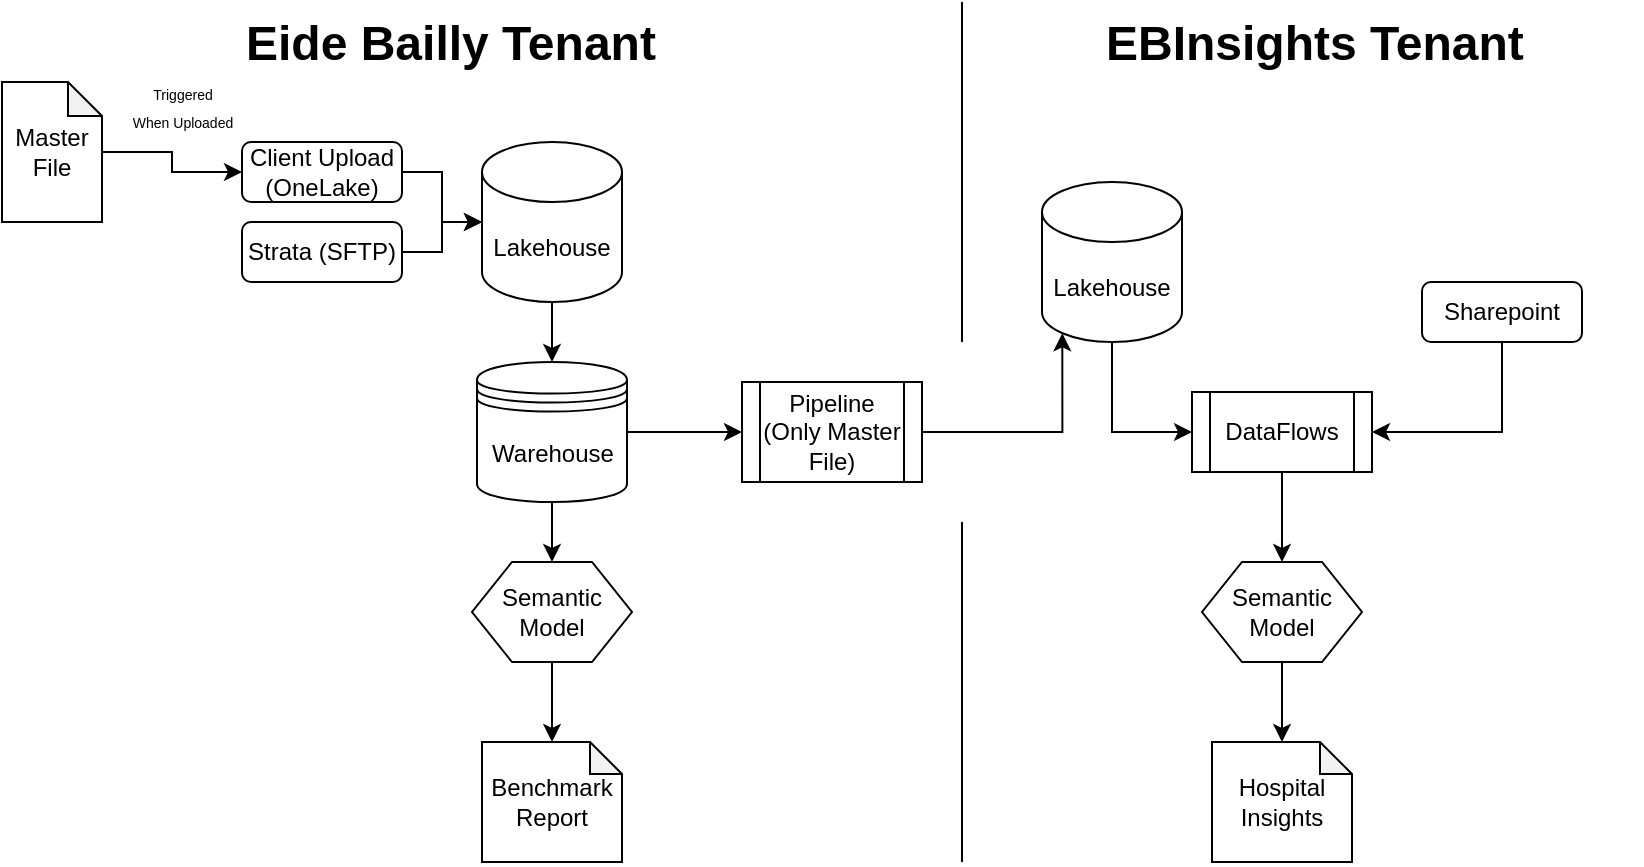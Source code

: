 <mxfile version="28.0.9" pages="5">
  <diagram id="kvyeV_nOV0dPbkKEkCkG" name="Master File Process">
    <mxGraphModel dx="1383" dy="512" grid="0" gridSize="10" guides="1" tooltips="1" connect="1" arrows="1" fold="1" page="0" pageScale="1" pageWidth="850" pageHeight="1100" math="0" shadow="0">
      <root>
        <mxCell id="0" />
        <mxCell id="1" parent="0" />
        <mxCell id="drjLMpLRtqIkLWMXM6X0-4" value="" style="endArrow=none;html=1;rounded=0;" parent="1" edge="1">
          <mxGeometry width="50" height="50" relative="1" as="geometry">
            <mxPoint x="410" y="210" as="sourcePoint" />
            <mxPoint x="410" y="40" as="targetPoint" />
          </mxGeometry>
        </mxCell>
        <mxCell id="drjLMpLRtqIkLWMXM6X0-10" style="edgeStyle=orthogonalEdgeStyle;rounded=0;orthogonalLoop=1;jettySize=auto;html=1;exitX=0.5;exitY=1;exitDx=0;exitDy=0;entryX=0.5;entryY=0;entryDx=0;entryDy=0;" parent="1" source="drjLMpLRtqIkLWMXM6X0-11" target="drjLMpLRtqIkLWMXM6X0-13" edge="1">
          <mxGeometry relative="1" as="geometry" />
        </mxCell>
        <mxCell id="drjLMpLRtqIkLWMXM6X0-11" value="DataFlows" style="shape=process;whiteSpace=wrap;html=1;backgroundOutline=1;" parent="1" vertex="1">
          <mxGeometry x="525" y="235" width="90" height="40" as="geometry" />
        </mxCell>
        <mxCell id="drjLMpLRtqIkLWMXM6X0-12" value="Semantic Model" style="shape=hexagon;perimeter=hexagonPerimeter2;whiteSpace=wrap;html=1;fixedSize=1;" parent="1" vertex="1">
          <mxGeometry x="165" y="320" width="80" height="50" as="geometry" />
        </mxCell>
        <mxCell id="drjLMpLRtqIkLWMXM6X0-13" value="Semantic Model" style="shape=hexagon;perimeter=hexagonPerimeter2;whiteSpace=wrap;html=1;fixedSize=1;" parent="1" vertex="1">
          <mxGeometry x="530" y="320" width="80" height="50" as="geometry" />
        </mxCell>
        <mxCell id="drjLMpLRtqIkLWMXM6X0-15" style="edgeStyle=orthogonalEdgeStyle;rounded=0;orthogonalLoop=1;jettySize=auto;html=1;exitX=0.5;exitY=1;exitDx=0;exitDy=0;entryX=0.5;entryY=0;entryDx=0;entryDy=0;entryPerimeter=0;" parent="1" source="drjLMpLRtqIkLWMXM6X0-13" target="drjLMpLRtqIkLWMXM6X0-49" edge="1">
          <mxGeometry relative="1" as="geometry">
            <mxPoint x="530" y="390.0" as="targetPoint" />
          </mxGeometry>
        </mxCell>
        <mxCell id="drjLMpLRtqIkLWMXM6X0-19" value="Client Upload&lt;div&gt;(OneLake)&lt;/div&gt;" style="rounded=1;whiteSpace=wrap;html=1;" parent="1" vertex="1">
          <mxGeometry x="50" y="110" width="80" height="30" as="geometry" />
        </mxCell>
        <mxCell id="drjLMpLRtqIkLWMXM6X0-43" style="edgeStyle=orthogonalEdgeStyle;rounded=0;orthogonalLoop=1;jettySize=auto;html=1;exitX=0.5;exitY=1;exitDx=0;exitDy=0;entryX=1;entryY=0.5;entryDx=0;entryDy=0;" parent="1" source="drjLMpLRtqIkLWMXM6X0-24" target="drjLMpLRtqIkLWMXM6X0-11" edge="1">
          <mxGeometry relative="1" as="geometry" />
        </mxCell>
        <mxCell id="drjLMpLRtqIkLWMXM6X0-24" value="Sharepoint" style="rounded=1;whiteSpace=wrap;html=1;" parent="1" vertex="1">
          <mxGeometry x="640" y="180" width="80" height="30" as="geometry" />
        </mxCell>
        <mxCell id="drjLMpLRtqIkLWMXM6X0-28" value="&lt;h1 style=&quot;margin-top: 0px;&quot;&gt;Eide Bailly Tenant&lt;/h1&gt;" style="text;html=1;whiteSpace=wrap;overflow=hidden;rounded=0;" parent="1" vertex="1">
          <mxGeometry x="50" y="40" width="270" height="70" as="geometry" />
        </mxCell>
        <mxCell id="drjLMpLRtqIkLWMXM6X0-29" value="&lt;h1 style=&quot;margin-top: 0px;&quot;&gt;EBInsights Tenant&lt;/h1&gt;" style="text;html=1;whiteSpace=wrap;overflow=hidden;rounded=0;" parent="1" vertex="1">
          <mxGeometry x="480" y="40" width="270" height="70" as="geometry" />
        </mxCell>
        <mxCell id="drjLMpLRtqIkLWMXM6X0-35" style="edgeStyle=orthogonalEdgeStyle;rounded=0;orthogonalLoop=1;jettySize=auto;html=1;exitX=0.5;exitY=1;exitDx=0;exitDy=0;exitPerimeter=0;entryX=0.5;entryY=0;entryDx=0;entryDy=0;" parent="1" source="drjLMpLRtqIkLWMXM6X0-30" target="drjLMpLRtqIkLWMXM6X0-36" edge="1">
          <mxGeometry relative="1" as="geometry">
            <mxPoint x="205" y="240.0" as="targetPoint" />
          </mxGeometry>
        </mxCell>
        <mxCell id="drjLMpLRtqIkLWMXM6X0-30" value="Lakehouse" style="shape=cylinder3;whiteSpace=wrap;html=1;boundedLbl=1;backgroundOutline=1;size=15;" parent="1" vertex="1">
          <mxGeometry x="170" y="110" width="70" height="80" as="geometry" />
        </mxCell>
        <mxCell id="drjLMpLRtqIkLWMXM6X0-32" style="edgeStyle=orthogonalEdgeStyle;rounded=0;orthogonalLoop=1;jettySize=auto;html=1;exitX=1;exitY=0.5;exitDx=0;exitDy=0;entryX=0;entryY=0.5;entryDx=0;entryDy=0;entryPerimeter=0;" parent="1" source="drjLMpLRtqIkLWMXM6X0-19" target="drjLMpLRtqIkLWMXM6X0-30" edge="1">
          <mxGeometry relative="1" as="geometry" />
        </mxCell>
        <mxCell id="drjLMpLRtqIkLWMXM6X0-33" value="Strata (SFTP)" style="rounded=1;whiteSpace=wrap;html=1;" parent="1" vertex="1">
          <mxGeometry x="50" y="150" width="80" height="30" as="geometry" />
        </mxCell>
        <mxCell id="drjLMpLRtqIkLWMXM6X0-34" style="edgeStyle=orthogonalEdgeStyle;rounded=0;orthogonalLoop=1;jettySize=auto;html=1;entryX=0;entryY=0.5;entryDx=0;entryDy=0;entryPerimeter=0;" parent="1" source="drjLMpLRtqIkLWMXM6X0-33" target="drjLMpLRtqIkLWMXM6X0-30" edge="1">
          <mxGeometry relative="1" as="geometry" />
        </mxCell>
        <mxCell id="drjLMpLRtqIkLWMXM6X0-37" style="edgeStyle=orthogonalEdgeStyle;rounded=0;orthogonalLoop=1;jettySize=auto;html=1;exitX=0.5;exitY=1;exitDx=0;exitDy=0;entryX=0.5;entryY=0;entryDx=0;entryDy=0;" parent="1" source="drjLMpLRtqIkLWMXM6X0-36" target="drjLMpLRtqIkLWMXM6X0-12" edge="1">
          <mxGeometry relative="1" as="geometry" />
        </mxCell>
        <mxCell id="drjLMpLRtqIkLWMXM6X0-51" style="edgeStyle=orthogonalEdgeStyle;rounded=0;orthogonalLoop=1;jettySize=auto;html=1;exitX=1;exitY=0.5;exitDx=0;exitDy=0;entryX=0;entryY=0.5;entryDx=0;entryDy=0;" parent="1" source="drjLMpLRtqIkLWMXM6X0-36" edge="1">
          <mxGeometry relative="1" as="geometry">
            <mxPoint x="300" y="255.0" as="targetPoint" />
          </mxGeometry>
        </mxCell>
        <mxCell id="drjLMpLRtqIkLWMXM6X0-36" value="Warehouse" style="shape=datastore;whiteSpace=wrap;html=1;" parent="1" vertex="1">
          <mxGeometry x="167.5" y="220" width="75" height="70" as="geometry" />
        </mxCell>
        <mxCell id="drjLMpLRtqIkLWMXM6X0-39" value="&lt;div&gt;&lt;span style=&quot;background-color: transparent; color: light-dark(rgb(0, 0, 0), rgb(255, 255, 255));&quot;&gt;Benchmark Report&lt;/span&gt;&lt;/div&gt;" style="shape=note;whiteSpace=wrap;html=1;backgroundOutline=1;darkOpacity=0.05;size=16;" parent="1" vertex="1">
          <mxGeometry x="170" y="410" width="70" height="60" as="geometry" />
        </mxCell>
        <mxCell id="drjLMpLRtqIkLWMXM6X0-40" style="edgeStyle=orthogonalEdgeStyle;rounded=0;orthogonalLoop=1;jettySize=auto;html=1;exitX=0.5;exitY=1;exitDx=0;exitDy=0;entryX=0.5;entryY=0;entryDx=0;entryDy=0;entryPerimeter=0;" parent="1" source="drjLMpLRtqIkLWMXM6X0-12" target="drjLMpLRtqIkLWMXM6X0-39" edge="1">
          <mxGeometry relative="1" as="geometry" />
        </mxCell>
        <mxCell id="drjLMpLRtqIkLWMXM6X0-42" value="" style="endArrow=none;html=1;rounded=0;" parent="1" edge="1">
          <mxGeometry width="50" height="50" relative="1" as="geometry">
            <mxPoint x="410" y="470" as="sourcePoint" />
            <mxPoint x="410" y="300" as="targetPoint" />
          </mxGeometry>
        </mxCell>
        <mxCell id="drjLMpLRtqIkLWMXM6X0-47" style="edgeStyle=orthogonalEdgeStyle;rounded=0;orthogonalLoop=1;jettySize=auto;html=1;exitX=0.5;exitY=1;exitDx=0;exitDy=0;exitPerimeter=0;entryX=0;entryY=0.5;entryDx=0;entryDy=0;" parent="1" source="drjLMpLRtqIkLWMXM6X0-46" target="drjLMpLRtqIkLWMXM6X0-11" edge="1">
          <mxGeometry relative="1" as="geometry" />
        </mxCell>
        <mxCell id="drjLMpLRtqIkLWMXM6X0-46" value="Lakehouse" style="shape=cylinder3;whiteSpace=wrap;html=1;boundedLbl=1;backgroundOutline=1;size=15;" parent="1" vertex="1">
          <mxGeometry x="450" y="130" width="70" height="80" as="geometry" />
        </mxCell>
        <mxCell id="drjLMpLRtqIkLWMXM6X0-49" value="Hospital Insights" style="shape=note;whiteSpace=wrap;html=1;backgroundOutline=1;darkOpacity=0.05;size=16;" parent="1" vertex="1">
          <mxGeometry x="535" y="410" width="70" height="60" as="geometry" />
        </mxCell>
        <mxCell id="drjLMpLRtqIkLWMXM6X0-50" value="Pipeline&lt;div&gt;(Only Master&lt;/div&gt;&lt;div&gt;File)&lt;/div&gt;" style="shape=process;whiteSpace=wrap;html=1;backgroundOutline=1;" parent="1" vertex="1">
          <mxGeometry x="300" y="230" width="90" height="50" as="geometry" />
        </mxCell>
        <mxCell id="drjLMpLRtqIkLWMXM6X0-53" style="edgeStyle=orthogonalEdgeStyle;rounded=0;orthogonalLoop=1;jettySize=auto;html=1;exitX=1;exitY=0.5;exitDx=0;exitDy=0;entryX=0.145;entryY=1;entryDx=0;entryDy=-4.35;entryPerimeter=0;" parent="1" source="drjLMpLRtqIkLWMXM6X0-50" target="drjLMpLRtqIkLWMXM6X0-46" edge="1">
          <mxGeometry relative="1" as="geometry" />
        </mxCell>
        <mxCell id="drjLMpLRtqIkLWMXM6X0-58" style="edgeStyle=orthogonalEdgeStyle;rounded=0;orthogonalLoop=1;jettySize=auto;html=1;entryX=0;entryY=0.5;entryDx=0;entryDy=0;" parent="1" source="drjLMpLRtqIkLWMXM6X0-57" target="drjLMpLRtqIkLWMXM6X0-19" edge="1">
          <mxGeometry relative="1" as="geometry" />
        </mxCell>
        <mxCell id="drjLMpLRtqIkLWMXM6X0-59" value="&lt;font style=&quot;font-size: 7px;&quot;&gt;Triggered&lt;/font&gt;&lt;div&gt;&lt;font style=&quot;font-size: 7px;&quot;&gt;When Uploaded&lt;/font&gt;&lt;/div&gt;" style="edgeLabel;html=1;align=center;verticalAlign=middle;resizable=0;points=[];labelBackgroundColor=none;" parent="drjLMpLRtqIkLWMXM6X0-58" vertex="1" connectable="0">
          <mxGeometry x="-0.084" y="-1" relative="1" as="geometry">
            <mxPoint x="6" y="-25" as="offset" />
          </mxGeometry>
        </mxCell>
        <mxCell id="drjLMpLRtqIkLWMXM6X0-57" value="Master&lt;div&gt;File&lt;/div&gt;" style="shape=note;whiteSpace=wrap;html=1;backgroundOutline=1;darkOpacity=0.05;size=17;" parent="1" vertex="1">
          <mxGeometry x="-70" y="80" width="50" height="70" as="geometry" />
        </mxCell>
      </root>
    </mxGraphModel>
  </diagram>
  <diagram name="Query File Process" id="UvDkE0LTNDBhczERznOu">
    <mxGraphModel dx="983" dy="512" grid="0" gridSize="10" guides="1" tooltips="1" connect="1" arrows="1" fold="1" page="0" pageScale="1" pageWidth="850" pageHeight="1100" math="0" shadow="0">
      <root>
        <mxCell id="O6LEGdAH9IWpzlDnAbCa-0" />
        <mxCell id="O6LEGdAH9IWpzlDnAbCa-1" parent="O6LEGdAH9IWpzlDnAbCa-0" />
        <mxCell id="O6LEGdAH9IWpzlDnAbCa-2" value="" style="endArrow=none;html=1;rounded=0;" edge="1" parent="O6LEGdAH9IWpzlDnAbCa-1">
          <mxGeometry width="50" height="50" relative="1" as="geometry">
            <mxPoint x="410" y="210" as="sourcePoint" />
            <mxPoint x="410" y="40" as="targetPoint" />
          </mxGeometry>
        </mxCell>
        <mxCell id="O6LEGdAH9IWpzlDnAbCa-3" style="edgeStyle=orthogonalEdgeStyle;rounded=0;orthogonalLoop=1;jettySize=auto;html=1;exitX=0.5;exitY=1;exitDx=0;exitDy=0;entryX=0.5;entryY=0;entryDx=0;entryDy=0;" edge="1" parent="O6LEGdAH9IWpzlDnAbCa-1" source="O6LEGdAH9IWpzlDnAbCa-4" target="O6LEGdAH9IWpzlDnAbCa-6">
          <mxGeometry relative="1" as="geometry" />
        </mxCell>
        <mxCell id="O6LEGdAH9IWpzlDnAbCa-4" value="DataFlows" style="shape=process;whiteSpace=wrap;html=1;backgroundOutline=1;" vertex="1" parent="O6LEGdAH9IWpzlDnAbCa-1">
          <mxGeometry x="525" y="235" width="90" height="40" as="geometry" />
        </mxCell>
        <mxCell id="O6LEGdAH9IWpzlDnAbCa-5" value="Semantic Model" style="shape=hexagon;perimeter=hexagonPerimeter2;whiteSpace=wrap;html=1;fixedSize=1;" vertex="1" parent="O6LEGdAH9IWpzlDnAbCa-1">
          <mxGeometry x="165" y="320" width="80" height="50" as="geometry" />
        </mxCell>
        <mxCell id="O6LEGdAH9IWpzlDnAbCa-6" value="Semantic Model" style="shape=hexagon;perimeter=hexagonPerimeter2;whiteSpace=wrap;html=1;fixedSize=1;" vertex="1" parent="O6LEGdAH9IWpzlDnAbCa-1">
          <mxGeometry x="530" y="320" width="80" height="50" as="geometry" />
        </mxCell>
        <mxCell id="O6LEGdAH9IWpzlDnAbCa-7" style="edgeStyle=orthogonalEdgeStyle;rounded=0;orthogonalLoop=1;jettySize=auto;html=1;exitX=0.5;exitY=1;exitDx=0;exitDy=0;entryX=0.5;entryY=0;entryDx=0;entryDy=0;entryPerimeter=0;" edge="1" parent="O6LEGdAH9IWpzlDnAbCa-1" source="O6LEGdAH9IWpzlDnAbCa-6" target="O6LEGdAH9IWpzlDnAbCa-26">
          <mxGeometry relative="1" as="geometry">
            <mxPoint x="530" y="390.0" as="targetPoint" />
          </mxGeometry>
        </mxCell>
        <mxCell id="O6LEGdAH9IWpzlDnAbCa-8" value="Client Upload&lt;div&gt;(OneLake)&lt;/div&gt;" style="rounded=1;whiteSpace=wrap;html=1;" vertex="1" parent="O6LEGdAH9IWpzlDnAbCa-1">
          <mxGeometry x="50" y="110" width="80" height="30" as="geometry" />
        </mxCell>
        <mxCell id="O6LEGdAH9IWpzlDnAbCa-9" style="edgeStyle=orthogonalEdgeStyle;rounded=0;orthogonalLoop=1;jettySize=auto;html=1;exitX=0.5;exitY=1;exitDx=0;exitDy=0;entryX=1;entryY=0.5;entryDx=0;entryDy=0;" edge="1" parent="O6LEGdAH9IWpzlDnAbCa-1" source="O6LEGdAH9IWpzlDnAbCa-10" target="O6LEGdAH9IWpzlDnAbCa-4">
          <mxGeometry relative="1" as="geometry" />
        </mxCell>
        <mxCell id="O6LEGdAH9IWpzlDnAbCa-10" value="Sharepoint" style="rounded=1;whiteSpace=wrap;html=1;" vertex="1" parent="O6LEGdAH9IWpzlDnAbCa-1">
          <mxGeometry x="640" y="180" width="80" height="30" as="geometry" />
        </mxCell>
        <mxCell id="O6LEGdAH9IWpzlDnAbCa-11" value="&lt;h1 style=&quot;margin-top: 0px;&quot;&gt;Eide Bailly Tenant&lt;/h1&gt;" style="text;html=1;whiteSpace=wrap;overflow=hidden;rounded=0;" vertex="1" parent="O6LEGdAH9IWpzlDnAbCa-1">
          <mxGeometry x="50" y="40" width="270" height="70" as="geometry" />
        </mxCell>
        <mxCell id="O6LEGdAH9IWpzlDnAbCa-12" value="&lt;h1 style=&quot;margin-top: 0px;&quot;&gt;EBInsights Tenant&lt;/h1&gt;" style="text;html=1;whiteSpace=wrap;overflow=hidden;rounded=0;" vertex="1" parent="O6LEGdAH9IWpzlDnAbCa-1">
          <mxGeometry x="480" y="40" width="270" height="70" as="geometry" />
        </mxCell>
        <mxCell id="O6LEGdAH9IWpzlDnAbCa-13" style="edgeStyle=orthogonalEdgeStyle;rounded=0;orthogonalLoop=1;jettySize=auto;html=1;exitX=0.5;exitY=1;exitDx=0;exitDy=0;exitPerimeter=0;entryX=0.5;entryY=0;entryDx=0;entryDy=0;" edge="1" parent="O6LEGdAH9IWpzlDnAbCa-1" source="O6LEGdAH9IWpzlDnAbCa-14" target="O6LEGdAH9IWpzlDnAbCa-20">
          <mxGeometry relative="1" as="geometry">
            <mxPoint x="205" y="240.0" as="targetPoint" />
          </mxGeometry>
        </mxCell>
        <mxCell id="O6LEGdAH9IWpzlDnAbCa-14" value="Lakehouse" style="shape=cylinder3;whiteSpace=wrap;html=1;boundedLbl=1;backgroundOutline=1;size=15;" vertex="1" parent="O6LEGdAH9IWpzlDnAbCa-1">
          <mxGeometry x="170" y="110" width="70" height="80" as="geometry" />
        </mxCell>
        <mxCell id="O6LEGdAH9IWpzlDnAbCa-15" style="edgeStyle=orthogonalEdgeStyle;rounded=0;orthogonalLoop=1;jettySize=auto;html=1;exitX=1;exitY=0.5;exitDx=0;exitDy=0;entryX=0;entryY=0.5;entryDx=0;entryDy=0;entryPerimeter=0;" edge="1" parent="O6LEGdAH9IWpzlDnAbCa-1" source="O6LEGdAH9IWpzlDnAbCa-8" target="O6LEGdAH9IWpzlDnAbCa-14">
          <mxGeometry relative="1" as="geometry" />
        </mxCell>
        <mxCell id="O6LEGdAH9IWpzlDnAbCa-16" value="Strata (SFTP)" style="rounded=1;whiteSpace=wrap;html=1;" vertex="1" parent="O6LEGdAH9IWpzlDnAbCa-1">
          <mxGeometry x="50" y="150" width="80" height="30" as="geometry" />
        </mxCell>
        <mxCell id="O6LEGdAH9IWpzlDnAbCa-17" style="edgeStyle=orthogonalEdgeStyle;rounded=0;orthogonalLoop=1;jettySize=auto;html=1;entryX=0;entryY=0.5;entryDx=0;entryDy=0;entryPerimeter=0;" edge="1" parent="O6LEGdAH9IWpzlDnAbCa-1" source="O6LEGdAH9IWpzlDnAbCa-16" target="O6LEGdAH9IWpzlDnAbCa-14">
          <mxGeometry relative="1" as="geometry" />
        </mxCell>
        <mxCell id="O6LEGdAH9IWpzlDnAbCa-18" style="edgeStyle=orthogonalEdgeStyle;rounded=0;orthogonalLoop=1;jettySize=auto;html=1;exitX=0.5;exitY=1;exitDx=0;exitDy=0;entryX=0.5;entryY=0;entryDx=0;entryDy=0;" edge="1" parent="O6LEGdAH9IWpzlDnAbCa-1" source="O6LEGdAH9IWpzlDnAbCa-20" target="O6LEGdAH9IWpzlDnAbCa-5">
          <mxGeometry relative="1" as="geometry" />
        </mxCell>
        <mxCell id="O6LEGdAH9IWpzlDnAbCa-19" style="edgeStyle=orthogonalEdgeStyle;rounded=0;orthogonalLoop=1;jettySize=auto;html=1;exitX=1;exitY=0.5;exitDx=0;exitDy=0;entryX=0;entryY=0.5;entryDx=0;entryDy=0;" edge="1" parent="O6LEGdAH9IWpzlDnAbCa-1" source="O6LEGdAH9IWpzlDnAbCa-20">
          <mxGeometry relative="1" as="geometry">
            <mxPoint x="300" y="255.0" as="targetPoint" />
          </mxGeometry>
        </mxCell>
        <mxCell id="O6LEGdAH9IWpzlDnAbCa-20" value="Warehouse" style="shape=datastore;whiteSpace=wrap;html=1;" vertex="1" parent="O6LEGdAH9IWpzlDnAbCa-1">
          <mxGeometry x="167.5" y="220" width="75" height="70" as="geometry" />
        </mxCell>
        <mxCell id="O6LEGdAH9IWpzlDnAbCa-21" value="&lt;div&gt;&lt;span style=&quot;background-color: transparent; color: light-dark(rgb(0, 0, 0), rgb(255, 255, 255));&quot;&gt;Benchmark Report&lt;/span&gt;&lt;/div&gt;" style="shape=note;whiteSpace=wrap;html=1;backgroundOutline=1;darkOpacity=0.05;size=16;" vertex="1" parent="O6LEGdAH9IWpzlDnAbCa-1">
          <mxGeometry x="170" y="410" width="70" height="60" as="geometry" />
        </mxCell>
        <mxCell id="O6LEGdAH9IWpzlDnAbCa-22" style="edgeStyle=orthogonalEdgeStyle;rounded=0;orthogonalLoop=1;jettySize=auto;html=1;exitX=0.5;exitY=1;exitDx=0;exitDy=0;entryX=0.5;entryY=0;entryDx=0;entryDy=0;entryPerimeter=0;" edge="1" parent="O6LEGdAH9IWpzlDnAbCa-1" source="O6LEGdAH9IWpzlDnAbCa-5" target="O6LEGdAH9IWpzlDnAbCa-21">
          <mxGeometry relative="1" as="geometry" />
        </mxCell>
        <mxCell id="O6LEGdAH9IWpzlDnAbCa-23" value="" style="endArrow=none;html=1;rounded=0;" edge="1" parent="O6LEGdAH9IWpzlDnAbCa-1">
          <mxGeometry width="50" height="50" relative="1" as="geometry">
            <mxPoint x="410" y="470" as="sourcePoint" />
            <mxPoint x="410" y="300" as="targetPoint" />
          </mxGeometry>
        </mxCell>
        <mxCell id="O6LEGdAH9IWpzlDnAbCa-24" style="edgeStyle=orthogonalEdgeStyle;rounded=0;orthogonalLoop=1;jettySize=auto;html=1;exitX=0.5;exitY=1;exitDx=0;exitDy=0;exitPerimeter=0;entryX=0;entryY=0.5;entryDx=0;entryDy=0;" edge="1" parent="O6LEGdAH9IWpzlDnAbCa-1" source="O6LEGdAH9IWpzlDnAbCa-25" target="O6LEGdAH9IWpzlDnAbCa-4">
          <mxGeometry relative="1" as="geometry" />
        </mxCell>
        <mxCell id="O6LEGdAH9IWpzlDnAbCa-25" value="Lakehouse" style="shape=cylinder3;whiteSpace=wrap;html=1;boundedLbl=1;backgroundOutline=1;size=15;" vertex="1" parent="O6LEGdAH9IWpzlDnAbCa-1">
          <mxGeometry x="450" y="130" width="70" height="80" as="geometry" />
        </mxCell>
        <mxCell id="O6LEGdAH9IWpzlDnAbCa-26" value="Hospital Insights" style="shape=note;whiteSpace=wrap;html=1;backgroundOutline=1;darkOpacity=0.05;size=16;" vertex="1" parent="O6LEGdAH9IWpzlDnAbCa-1">
          <mxGeometry x="535" y="410" width="70" height="60" as="geometry" />
        </mxCell>
        <mxCell id="O6LEGdAH9IWpzlDnAbCa-27" value="Pipeline&lt;div&gt;(Query&lt;span style=&quot;background-color: transparent; color: light-dark(rgb(0, 0, 0), rgb(255, 255, 255));&quot;&gt;)&lt;/span&gt;&lt;/div&gt;" style="shape=process;whiteSpace=wrap;html=1;backgroundOutline=1;" vertex="1" parent="O6LEGdAH9IWpzlDnAbCa-1">
          <mxGeometry x="300" y="230" width="90" height="50" as="geometry" />
        </mxCell>
        <mxCell id="O6LEGdAH9IWpzlDnAbCa-28" style="edgeStyle=orthogonalEdgeStyle;rounded=0;orthogonalLoop=1;jettySize=auto;html=1;exitX=1;exitY=0.5;exitDx=0;exitDy=0;entryX=0.145;entryY=1;entryDx=0;entryDy=-4.35;entryPerimeter=0;" edge="1" parent="O6LEGdAH9IWpzlDnAbCa-1" source="O6LEGdAH9IWpzlDnAbCa-27" target="O6LEGdAH9IWpzlDnAbCa-25">
          <mxGeometry relative="1" as="geometry" />
        </mxCell>
      </root>
    </mxGraphModel>
  </diagram>
  <diagram name="Option 1" id="zfFQfB1DV8Jy7GfqzUVZ">
    <mxGraphModel dx="983" dy="512" grid="1" gridSize="10" guides="1" tooltips="1" connect="1" arrows="1" fold="1" page="1" pageScale="1" pageWidth="850" pageHeight="1100" math="0" shadow="0">
      <root>
        <mxCell id="0" />
        <mxCell id="1" parent="0" />
        <mxCell id="sYzaasg_WvSq9fgUUo7k-1" value="Eide Bailly" style="rounded=0;whiteSpace=wrap;html=1;" parent="1" vertex="1">
          <mxGeometry x="230" y="70" width="120" height="60" as="geometry" />
        </mxCell>
        <mxCell id="sYzaasg_WvSq9fgUUo7k-18" style="edgeStyle=orthogonalEdgeStyle;rounded=0;orthogonalLoop=1;jettySize=auto;html=1;exitX=0.5;exitY=1;exitDx=0;exitDy=0;entryX=0.5;entryY=0;entryDx=0;entryDy=0;" parent="1" source="sYzaasg_WvSq9fgUUo7k-2" target="sYzaasg_WvSq9fgUUo7k-12" edge="1">
          <mxGeometry relative="1" as="geometry" />
        </mxCell>
        <mxCell id="sYzaasg_WvSq9fgUUo7k-2" value="EBInsights" style="rounded=0;whiteSpace=wrap;html=1;" parent="1" vertex="1">
          <mxGeometry x="510" y="80" width="120" height="60" as="geometry" />
        </mxCell>
        <mxCell id="sYzaasg_WvSq9fgUUo7k-5" value="" style="endArrow=none;html=1;rounded=0;" parent="1" edge="1">
          <mxGeometry width="50" height="50" relative="1" as="geometry">
            <mxPoint x="420" y="490" as="sourcePoint" />
            <mxPoint x="420" y="50" as="targetPoint" />
          </mxGeometry>
        </mxCell>
        <mxCell id="KfVAR-ceLIKZcUOADzae-1" value="Tenant" style="edgeLabel;html=1;align=center;verticalAlign=middle;resizable=0;points=[];" parent="sYzaasg_WvSq9fgUUo7k-5" vertex="1" connectable="0">
          <mxGeometry x="0.931" y="-1" relative="1" as="geometry">
            <mxPoint y="-25" as="offset" />
          </mxGeometry>
        </mxCell>
        <mxCell id="sYzaasg_WvSq9fgUUo7k-7" value="Benchmark Report" style="shape=card;whiteSpace=wrap;html=1;" parent="1" vertex="1">
          <mxGeometry x="270" y="410" width="55" height="60" as="geometry" />
        </mxCell>
        <mxCell id="sYzaasg_WvSq9fgUUo7k-8" value="CAH Analytics" style="shape=card;whiteSpace=wrap;html=1;" parent="1" vertex="1">
          <mxGeometry x="480" y="360" width="50" height="60" as="geometry" />
        </mxCell>
        <mxCell id="sYzaasg_WvSq9fgUUo7k-23" style="edgeStyle=orthogonalEdgeStyle;rounded=0;orthogonalLoop=1;jettySize=auto;html=1;exitX=0;exitY=0;exitDx=55;exitDy=60;exitPerimeter=0;entryX=0.5;entryY=0;entryDx=0;entryDy=0;" parent="1" source="sYzaasg_WvSq9fgUUo7k-11" target="sYzaasg_WvSq9fgUUo7k-13" edge="1">
          <mxGeometry relative="1" as="geometry" />
        </mxCell>
        <mxCell id="yG-jhrRL9_Tf11i7Qiw1-1" style="edgeStyle=orthogonalEdgeStyle;rounded=0;orthogonalLoop=1;jettySize=auto;html=1;exitX=0;exitY=0;exitDx=90;exitDy=20;exitPerimeter=0;entryX=0.5;entryY=0;entryDx=0;entryDy=0;" parent="1" source="sYzaasg_WvSq9fgUUo7k-11" target="HkKmfuw08ZhLWNR-pIBR-5" edge="1">
          <mxGeometry relative="1" as="geometry">
            <Array as="points">
              <mxPoint x="345" y="290" />
              <mxPoint x="440" y="290" />
              <mxPoint x="440" y="170" />
              <mxPoint x="740" y="170" />
            </Array>
          </mxGeometry>
        </mxCell>
        <mxCell id="sYzaasg_WvSq9fgUUo7k-11" value="Warehouse" style="shape=cube;whiteSpace=wrap;html=1;boundedLbl=1;backgroundOutline=1;darkOpacity=0.05;darkOpacity2=0.1;" parent="1" vertex="1">
          <mxGeometry x="255" y="250" width="90" height="60" as="geometry" />
        </mxCell>
        <mxCell id="sYzaasg_WvSq9fgUUo7k-19" style="edgeStyle=orthogonalEdgeStyle;rounded=0;orthogonalLoop=1;jettySize=auto;html=1;exitX=0.5;exitY=1;exitDx=0;exitDy=0;entryX=0.5;entryY=0;entryDx=0;entryDy=0;" parent="1" source="sYzaasg_WvSq9fgUUo7k-12" target="sYzaasg_WvSq9fgUUo7k-15" edge="1">
          <mxGeometry relative="1" as="geometry" />
        </mxCell>
        <mxCell id="sYzaasg_WvSq9fgUUo7k-12" value="DataFlows" style="shape=process;whiteSpace=wrap;html=1;backgroundOutline=1;" parent="1" vertex="1">
          <mxGeometry x="525" y="220" width="90" height="40" as="geometry" />
        </mxCell>
        <mxCell id="sYzaasg_WvSq9fgUUo7k-13" value="Semantic Model" style="shape=hexagon;perimeter=hexagonPerimeter2;whiteSpace=wrap;html=1;fixedSize=1;" parent="1" vertex="1">
          <mxGeometry x="260" y="330" width="80" height="50" as="geometry" />
        </mxCell>
        <mxCell id="sYzaasg_WvSq9fgUUo7k-15" value="Semantic Model" style="shape=hexagon;perimeter=hexagonPerimeter2;whiteSpace=wrap;html=1;fixedSize=1;" parent="1" vertex="1">
          <mxGeometry x="530" y="290" width="80" height="50" as="geometry" />
        </mxCell>
        <mxCell id="sYzaasg_WvSq9fgUUo7k-17" value="CAH Analytics" style="shape=card;whiteSpace=wrap;html=1;" parent="1" vertex="1">
          <mxGeometry x="600" y="360" width="50" height="60" as="geometry" />
        </mxCell>
        <mxCell id="sYzaasg_WvSq9fgUUo7k-20" style="edgeStyle=orthogonalEdgeStyle;rounded=0;orthogonalLoop=1;jettySize=auto;html=1;exitX=0.5;exitY=1;exitDx=0;exitDy=0;entryX=1;entryY=0.5;entryDx=0;entryDy=0;entryPerimeter=0;" parent="1" source="sYzaasg_WvSq9fgUUo7k-15" target="sYzaasg_WvSq9fgUUo7k-8" edge="1">
          <mxGeometry relative="1" as="geometry" />
        </mxCell>
        <mxCell id="sYzaasg_WvSq9fgUUo7k-21" style="edgeStyle=orthogonalEdgeStyle;rounded=0;orthogonalLoop=1;jettySize=auto;html=1;exitX=0.5;exitY=1;exitDx=0;exitDy=0;entryX=0;entryY=0;entryDx=0;entryDy=30;entryPerimeter=0;" parent="1" source="sYzaasg_WvSq9fgUUo7k-15" target="sYzaasg_WvSq9fgUUo7k-17" edge="1">
          <mxGeometry relative="1" as="geometry" />
        </mxCell>
        <mxCell id="sYzaasg_WvSq9fgUUo7k-22" style="edgeStyle=orthogonalEdgeStyle;rounded=0;orthogonalLoop=1;jettySize=auto;html=1;exitX=0.5;exitY=1;exitDx=0;exitDy=0;entryX=0;entryY=0;entryDx=35;entryDy=0;entryPerimeter=0;" parent="1" source="sYzaasg_WvSq9fgUUo7k-1" target="sYzaasg_WvSq9fgUUo7k-11" edge="1">
          <mxGeometry relative="1" as="geometry" />
        </mxCell>
        <mxCell id="sYzaasg_WvSq9fgUUo7k-24" style="edgeStyle=orthogonalEdgeStyle;rounded=0;orthogonalLoop=1;jettySize=auto;html=1;exitX=0.5;exitY=1;exitDx=0;exitDy=0;entryX=0;entryY=0;entryDx=30;entryDy=0;entryPerimeter=0;" parent="1" source="sYzaasg_WvSq9fgUUo7k-13" target="sYzaasg_WvSq9fgUUo7k-7" edge="1">
          <mxGeometry relative="1" as="geometry" />
        </mxCell>
        <mxCell id="HkKmfuw08ZhLWNR-pIBR-1" value="Onelake" style="rounded=1;whiteSpace=wrap;html=1;" parent="1" vertex="1">
          <mxGeometry x="90" y="240" width="80" height="30" as="geometry" />
        </mxCell>
        <mxCell id="HkKmfuw08ZhLWNR-pIBR-2" value="Strata" style="rounded=1;whiteSpace=wrap;html=1;" parent="1" vertex="1">
          <mxGeometry x="90" y="290" width="80" height="30" as="geometry" />
        </mxCell>
        <mxCell id="HkKmfuw08ZhLWNR-pIBR-3" style="edgeStyle=orthogonalEdgeStyle;rounded=0;orthogonalLoop=1;jettySize=auto;html=1;exitX=1;exitY=0.5;exitDx=0;exitDy=0;entryX=0;entryY=0;entryDx=0;entryDy=20;entryPerimeter=0;" parent="1" source="HkKmfuw08ZhLWNR-pIBR-1" target="sYzaasg_WvSq9fgUUo7k-11" edge="1">
          <mxGeometry relative="1" as="geometry" />
        </mxCell>
        <mxCell id="HkKmfuw08ZhLWNR-pIBR-4" style="edgeStyle=orthogonalEdgeStyle;rounded=0;orthogonalLoop=1;jettySize=auto;html=1;exitX=1;exitY=0.5;exitDx=0;exitDy=0;entryX=0;entryY=0;entryDx=0;entryDy=20;entryPerimeter=0;" parent="1" source="HkKmfuw08ZhLWNR-pIBR-2" target="sYzaasg_WvSq9fgUUo7k-11" edge="1">
          <mxGeometry relative="1" as="geometry" />
        </mxCell>
        <mxCell id="HkKmfuw08ZhLWNR-pIBR-6" style="edgeStyle=orthogonalEdgeStyle;rounded=0;orthogonalLoop=1;jettySize=auto;html=1;entryX=1;entryY=0.5;entryDx=0;entryDy=0;" parent="1" source="HkKmfuw08ZhLWNR-pIBR-5" target="sYzaasg_WvSq9fgUUo7k-12" edge="1">
          <mxGeometry relative="1" as="geometry" />
        </mxCell>
        <mxCell id="HkKmfuw08ZhLWNR-pIBR-5" value="Sharepoint" style="rounded=1;whiteSpace=wrap;html=1;" parent="1" vertex="1">
          <mxGeometry x="700" y="200" width="80" height="30" as="geometry" />
        </mxCell>
        <mxCell id="N1D-wld6w08PeSrJTpRm-1" value="Migrate to Gen2 Data flows and stage data in lakehouse?" style="text;html=1;align=center;verticalAlign=middle;whiteSpace=wrap;rounded=0;" parent="1" vertex="1">
          <mxGeometry x="810" y="470" width="140" height="30" as="geometry" />
        </mxCell>
      </root>
    </mxGraphModel>
  </diagram>
  <diagram name="Option 2" id="oj3Nfm7I39jd_sh1icZK">
    <mxGraphModel dx="983" dy="512" grid="1" gridSize="10" guides="1" tooltips="1" connect="1" arrows="1" fold="1" page="1" pageScale="1" pageWidth="850" pageHeight="1100" math="0" shadow="0">
      <root>
        <mxCell id="3BNfdtOmAp1Q7iNLewFZ-0" />
        <mxCell id="3BNfdtOmAp1Q7iNLewFZ-1" parent="3BNfdtOmAp1Q7iNLewFZ-0" />
        <mxCell id="3BNfdtOmAp1Q7iNLewFZ-2" value="Eide Bailly" style="rounded=0;whiteSpace=wrap;html=1;" parent="3BNfdtOmAp1Q7iNLewFZ-1" vertex="1">
          <mxGeometry x="230" y="100" width="120" height="60" as="geometry" />
        </mxCell>
        <mxCell id="3BNfdtOmAp1Q7iNLewFZ-3" style="edgeStyle=orthogonalEdgeStyle;rounded=0;orthogonalLoop=1;jettySize=auto;html=1;exitX=0.5;exitY=1;exitDx=0;exitDy=0;entryX=0.5;entryY=0;entryDx=0;entryDy=0;" parent="3BNfdtOmAp1Q7iNLewFZ-1" source="3BNfdtOmAp1Q7iNLewFZ-4" target="3BNfdtOmAp1Q7iNLewFZ-12" edge="1">
          <mxGeometry relative="1" as="geometry" />
        </mxCell>
        <mxCell id="3BNfdtOmAp1Q7iNLewFZ-4" value="EBInsights" style="rounded=0;whiteSpace=wrap;html=1;" parent="3BNfdtOmAp1Q7iNLewFZ-1" vertex="1">
          <mxGeometry x="500" y="80" width="120" height="60" as="geometry" />
        </mxCell>
        <mxCell id="3BNfdtOmAp1Q7iNLewFZ-5" value="" style="endArrow=none;html=1;rounded=0;" parent="3BNfdtOmAp1Q7iNLewFZ-1" edge="1">
          <mxGeometry width="50" height="50" relative="1" as="geometry">
            <mxPoint x="380" y="490" as="sourcePoint" />
            <mxPoint x="380" y="50" as="targetPoint" />
          </mxGeometry>
        </mxCell>
        <mxCell id="3BNfdtOmAp1Q7iNLewFZ-6" value="Tenant" style="edgeLabel;html=1;align=center;verticalAlign=middle;resizable=0;points=[];" parent="3BNfdtOmAp1Q7iNLewFZ-5" vertex="1" connectable="0">
          <mxGeometry x="0.931" y="-1" relative="1" as="geometry">
            <mxPoint y="-25" as="offset" />
          </mxGeometry>
        </mxCell>
        <mxCell id="3BNfdtOmAp1Q7iNLewFZ-7" value="Benchmark Report" style="shape=card;whiteSpace=wrap;html=1;" parent="3BNfdtOmAp1Q7iNLewFZ-1" vertex="1">
          <mxGeometry x="275" y="410" width="50" height="60" as="geometry" />
        </mxCell>
        <mxCell id="3BNfdtOmAp1Q7iNLewFZ-8" value="CAH Analytics" style="shape=card;whiteSpace=wrap;html=1;" parent="3BNfdtOmAp1Q7iNLewFZ-1" vertex="1">
          <mxGeometry x="480" y="360" width="50" height="60" as="geometry" />
        </mxCell>
        <mxCell id="3BNfdtOmAp1Q7iNLewFZ-9" style="edgeStyle=orthogonalEdgeStyle;rounded=0;orthogonalLoop=1;jettySize=auto;html=1;exitX=0;exitY=0;exitDx=55;exitDy=60;exitPerimeter=0;entryX=0.5;entryY=0;entryDx=0;entryDy=0;" parent="3BNfdtOmAp1Q7iNLewFZ-1" source="3BNfdtOmAp1Q7iNLewFZ-10" target="3BNfdtOmAp1Q7iNLewFZ-13" edge="1">
          <mxGeometry relative="1" as="geometry" />
        </mxCell>
        <mxCell id="3BNfdtOmAp1Q7iNLewFZ-10" value="Warehouse" style="shape=cube;whiteSpace=wrap;html=1;boundedLbl=1;backgroundOutline=1;darkOpacity=0.05;darkOpacity2=0.1;" parent="3BNfdtOmAp1Q7iNLewFZ-1" vertex="1">
          <mxGeometry x="255" y="250" width="90" height="60" as="geometry" />
        </mxCell>
        <mxCell id="3BNfdtOmAp1Q7iNLewFZ-11" style="edgeStyle=orthogonalEdgeStyle;rounded=0;orthogonalLoop=1;jettySize=auto;html=1;exitX=0.5;exitY=1;exitDx=0;exitDy=0;entryX=0.5;entryY=0;entryDx=0;entryDy=0;" parent="3BNfdtOmAp1Q7iNLewFZ-1" source="3BNfdtOmAp1Q7iNLewFZ-12" target="3BNfdtOmAp1Q7iNLewFZ-14" edge="1">
          <mxGeometry relative="1" as="geometry" />
        </mxCell>
        <mxCell id="3BNfdtOmAp1Q7iNLewFZ-12" value="DataFlows" style="shape=process;whiteSpace=wrap;html=1;backgroundOutline=1;" parent="3BNfdtOmAp1Q7iNLewFZ-1" vertex="1">
          <mxGeometry x="525" y="220" width="90" height="40" as="geometry" />
        </mxCell>
        <mxCell id="3BNfdtOmAp1Q7iNLewFZ-13" value="Semantic Model" style="shape=hexagon;perimeter=hexagonPerimeter2;whiteSpace=wrap;html=1;fixedSize=1;" parent="3BNfdtOmAp1Q7iNLewFZ-1" vertex="1">
          <mxGeometry x="260" y="330" width="80" height="50" as="geometry" />
        </mxCell>
        <mxCell id="3BNfdtOmAp1Q7iNLewFZ-14" value="Semantic Model" style="shape=hexagon;perimeter=hexagonPerimeter2;whiteSpace=wrap;html=1;fixedSize=1;" parent="3BNfdtOmAp1Q7iNLewFZ-1" vertex="1">
          <mxGeometry x="530" y="290" width="80" height="50" as="geometry" />
        </mxCell>
        <mxCell id="3BNfdtOmAp1Q7iNLewFZ-15" value="CAH Analytics" style="shape=card;whiteSpace=wrap;html=1;" parent="3BNfdtOmAp1Q7iNLewFZ-1" vertex="1">
          <mxGeometry x="600" y="360" width="50" height="60" as="geometry" />
        </mxCell>
        <mxCell id="3BNfdtOmAp1Q7iNLewFZ-16" style="edgeStyle=orthogonalEdgeStyle;rounded=0;orthogonalLoop=1;jettySize=auto;html=1;exitX=0.5;exitY=1;exitDx=0;exitDy=0;entryX=1;entryY=0.5;entryDx=0;entryDy=0;entryPerimeter=0;" parent="3BNfdtOmAp1Q7iNLewFZ-1" source="3BNfdtOmAp1Q7iNLewFZ-14" target="3BNfdtOmAp1Q7iNLewFZ-8" edge="1">
          <mxGeometry relative="1" as="geometry" />
        </mxCell>
        <mxCell id="3BNfdtOmAp1Q7iNLewFZ-17" style="edgeStyle=orthogonalEdgeStyle;rounded=0;orthogonalLoop=1;jettySize=auto;html=1;exitX=0.5;exitY=1;exitDx=0;exitDy=0;entryX=0;entryY=0;entryDx=0;entryDy=30;entryPerimeter=0;" parent="3BNfdtOmAp1Q7iNLewFZ-1" source="3BNfdtOmAp1Q7iNLewFZ-14" target="3BNfdtOmAp1Q7iNLewFZ-15" edge="1">
          <mxGeometry relative="1" as="geometry" />
        </mxCell>
        <mxCell id="3BNfdtOmAp1Q7iNLewFZ-18" style="edgeStyle=orthogonalEdgeStyle;rounded=0;orthogonalLoop=1;jettySize=auto;html=1;exitX=0.5;exitY=1;exitDx=0;exitDy=0;entryX=0;entryY=0;entryDx=35;entryDy=0;entryPerimeter=0;" parent="3BNfdtOmAp1Q7iNLewFZ-1" source="3BNfdtOmAp1Q7iNLewFZ-2" target="3BNfdtOmAp1Q7iNLewFZ-10" edge="1">
          <mxGeometry relative="1" as="geometry" />
        </mxCell>
        <mxCell id="3BNfdtOmAp1Q7iNLewFZ-19" style="edgeStyle=orthogonalEdgeStyle;rounded=0;orthogonalLoop=1;jettySize=auto;html=1;exitX=0.5;exitY=1;exitDx=0;exitDy=0;entryX=0;entryY=0;entryDx=30;entryDy=0;entryPerimeter=0;" parent="3BNfdtOmAp1Q7iNLewFZ-1" source="3BNfdtOmAp1Q7iNLewFZ-13" target="3BNfdtOmAp1Q7iNLewFZ-7" edge="1">
          <mxGeometry relative="1" as="geometry" />
        </mxCell>
        <mxCell id="3BNfdtOmAp1Q7iNLewFZ-20" value="Onelake" style="rounded=1;whiteSpace=wrap;html=1;" parent="3BNfdtOmAp1Q7iNLewFZ-1" vertex="1">
          <mxGeometry x="90" y="240" width="80" height="30" as="geometry" />
        </mxCell>
        <mxCell id="3BNfdtOmAp1Q7iNLewFZ-21" value="Strata" style="rounded=1;whiteSpace=wrap;html=1;" parent="3BNfdtOmAp1Q7iNLewFZ-1" vertex="1">
          <mxGeometry x="90" y="290" width="80" height="30" as="geometry" />
        </mxCell>
        <mxCell id="3BNfdtOmAp1Q7iNLewFZ-22" style="edgeStyle=orthogonalEdgeStyle;rounded=0;orthogonalLoop=1;jettySize=auto;html=1;exitX=1;exitY=0.5;exitDx=0;exitDy=0;entryX=0;entryY=0;entryDx=0;entryDy=20;entryPerimeter=0;" parent="3BNfdtOmAp1Q7iNLewFZ-1" source="3BNfdtOmAp1Q7iNLewFZ-20" target="3BNfdtOmAp1Q7iNLewFZ-10" edge="1">
          <mxGeometry relative="1" as="geometry" />
        </mxCell>
        <mxCell id="3BNfdtOmAp1Q7iNLewFZ-23" style="edgeStyle=orthogonalEdgeStyle;rounded=0;orthogonalLoop=1;jettySize=auto;html=1;exitX=1;exitY=0.5;exitDx=0;exitDy=0;entryX=0;entryY=0;entryDx=0;entryDy=20;entryPerimeter=0;" parent="3BNfdtOmAp1Q7iNLewFZ-1" source="3BNfdtOmAp1Q7iNLewFZ-21" target="3BNfdtOmAp1Q7iNLewFZ-10" edge="1">
          <mxGeometry relative="1" as="geometry" />
        </mxCell>
        <mxCell id="3BNfdtOmAp1Q7iNLewFZ-24" style="edgeStyle=orthogonalEdgeStyle;rounded=0;orthogonalLoop=1;jettySize=auto;html=1;entryX=1;entryY=0.5;entryDx=0;entryDy=0;" parent="3BNfdtOmAp1Q7iNLewFZ-1" source="3BNfdtOmAp1Q7iNLewFZ-25" target="3BNfdtOmAp1Q7iNLewFZ-12" edge="1">
          <mxGeometry relative="1" as="geometry" />
        </mxCell>
        <mxCell id="3BNfdtOmAp1Q7iNLewFZ-25" value="Sharepoint" style="rounded=1;whiteSpace=wrap;html=1;" parent="3BNfdtOmAp1Q7iNLewFZ-1" vertex="1">
          <mxGeometry x="700" y="190" width="80" height="30" as="geometry" />
        </mxCell>
        <mxCell id="cX2SLG1Sh2c0zySZsyfz-3" style="edgeStyle=orthogonalEdgeStyle;rounded=0;orthogonalLoop=1;jettySize=auto;html=1;entryX=0.5;entryY=0;entryDx=0;entryDy=0;" parent="3BNfdtOmAp1Q7iNLewFZ-1" source="cX2SLG1Sh2c0zySZsyfz-1" target="3BNfdtOmAp1Q7iNLewFZ-12" edge="1">
          <mxGeometry relative="1" as="geometry" />
        </mxCell>
        <mxCell id="cX2SLG1Sh2c0zySZsyfz-1" value="Lakehouse&lt;div&gt;&lt;br&gt;&lt;/div&gt;" style="shape=cylinder3;whiteSpace=wrap;html=1;boundedLbl=1;backgroundOutline=1;size=15;" parent="3BNfdtOmAp1Q7iNLewFZ-1" vertex="1">
          <mxGeometry x="450" y="160" width="60" height="70" as="geometry" />
        </mxCell>
        <mxCell id="cX2SLG1Sh2c0zySZsyfz-2" style="edgeStyle=orthogonalEdgeStyle;rounded=0;orthogonalLoop=1;jettySize=auto;html=1;exitX=0;exitY=0;exitDx=90;exitDy=40;exitPerimeter=0;entryX=0;entryY=0;entryDx=0;entryDy=15;entryPerimeter=0;" parent="3BNfdtOmAp1Q7iNLewFZ-1" source="3BNfdtOmAp1Q7iNLewFZ-10" target="cX2SLG1Sh2c0zySZsyfz-1" edge="1">
          <mxGeometry relative="1" as="geometry" />
        </mxCell>
      </root>
    </mxGraphModel>
  </diagram>
  <diagram id="ViJVqhrSZd1R5wzUh9xb" name="Manual">
    <mxGraphModel dx="1188" dy="619" grid="1" gridSize="10" guides="1" tooltips="1" connect="1" arrows="1" fold="1" page="1" pageScale="1" pageWidth="850" pageHeight="1100" math="0" shadow="0">
      <root>
        <mxCell id="0" />
        <mxCell id="1" parent="0" />
        <mxCell id="QPassKCS8av_1RuoLsZD-1" value="Eide Bailly" style="rounded=0;whiteSpace=wrap;html=1;" parent="1" vertex="1">
          <mxGeometry x="230" y="930" width="120" height="60" as="geometry" />
        </mxCell>
        <mxCell id="QPassKCS8av_1RuoLsZD-2" style="edgeStyle=orthogonalEdgeStyle;rounded=0;orthogonalLoop=1;jettySize=auto;html=1;exitX=0.5;exitY=1;exitDx=0;exitDy=0;entryX=0.5;entryY=0;entryDx=0;entryDy=0;" parent="1" source="QPassKCS8av_1RuoLsZD-3" target="QPassKCS8av_1RuoLsZD-10" edge="1">
          <mxGeometry relative="1" as="geometry" />
        </mxCell>
        <mxCell id="QPassKCS8av_1RuoLsZD-3" value="EBInsights" style="rounded=0;whiteSpace=wrap;html=1;" parent="1" vertex="1">
          <mxGeometry x="600" y="930" width="120" height="60" as="geometry" />
        </mxCell>
        <mxCell id="QPassKCS8av_1RuoLsZD-4" value="" style="endArrow=none;html=1;rounded=0;" parent="1" edge="1">
          <mxGeometry width="50" height="50" relative="1" as="geometry">
            <mxPoint x="480" y="1290" as="sourcePoint" />
            <mxPoint x="480" y="850" as="targetPoint" />
          </mxGeometry>
        </mxCell>
        <mxCell id="QPassKCS8av_1RuoLsZD-5" value="Benchmark Report" style="shape=card;whiteSpace=wrap;html=1;" parent="1" vertex="1">
          <mxGeometry x="265" y="1170" width="50" height="60" as="geometry" />
        </mxCell>
        <mxCell id="QPassKCS8av_1RuoLsZD-6" value="CAH Analytics" style="shape=card;whiteSpace=wrap;html=1;" parent="1" vertex="1">
          <mxGeometry x="580" y="1160" width="50" height="60" as="geometry" />
        </mxCell>
        <mxCell id="QPassKCS8av_1RuoLsZD-7" style="edgeStyle=orthogonalEdgeStyle;rounded=0;orthogonalLoop=1;jettySize=auto;html=1;exitX=0;exitY=0;exitDx=55;exitDy=60;exitPerimeter=0;entryX=0.5;entryY=0;entryDx=0;entryDy=0;" parent="1" source="QPassKCS8av_1RuoLsZD-8" target="QPassKCS8av_1RuoLsZD-11" edge="1">
          <mxGeometry relative="1" as="geometry" />
        </mxCell>
        <mxCell id="QPassKCS8av_1RuoLsZD-8" value="Warehouse" style="shape=cube;whiteSpace=wrap;html=1;boundedLbl=1;backgroundOutline=1;darkOpacity=0.05;darkOpacity2=0.1;" parent="1" vertex="1">
          <mxGeometry x="250" y="1010" width="90" height="60" as="geometry" />
        </mxCell>
        <mxCell id="QPassKCS8av_1RuoLsZD-9" style="edgeStyle=orthogonalEdgeStyle;rounded=0;orthogonalLoop=1;jettySize=auto;html=1;exitX=0.5;exitY=1;exitDx=0;exitDy=0;entryX=0.5;entryY=0;entryDx=0;entryDy=0;" parent="1" source="QPassKCS8av_1RuoLsZD-10" target="QPassKCS8av_1RuoLsZD-12" edge="1">
          <mxGeometry relative="1" as="geometry" />
        </mxCell>
        <mxCell id="QPassKCS8av_1RuoLsZD-10" value="DataFlows" style="shape=process;whiteSpace=wrap;html=1;backgroundOutline=1;" parent="1" vertex="1">
          <mxGeometry x="615" y="1020" width="90" height="40" as="geometry" />
        </mxCell>
        <mxCell id="QPassKCS8av_1RuoLsZD-11" value="Semantic Model" style="shape=hexagon;perimeter=hexagonPerimeter2;whiteSpace=wrap;html=1;fixedSize=1;" parent="1" vertex="1">
          <mxGeometry x="250" y="1090" width="80" height="50" as="geometry" />
        </mxCell>
        <mxCell id="QPassKCS8av_1RuoLsZD-12" value="Semantic Model" style="shape=hexagon;perimeter=hexagonPerimeter2;whiteSpace=wrap;html=1;fixedSize=1;" parent="1" vertex="1">
          <mxGeometry x="620" y="1090" width="80" height="50" as="geometry" />
        </mxCell>
        <mxCell id="QPassKCS8av_1RuoLsZD-13" value="CAH Analytics" style="shape=card;whiteSpace=wrap;html=1;" parent="1" vertex="1">
          <mxGeometry x="690" y="1160" width="50" height="60" as="geometry" />
        </mxCell>
        <mxCell id="QPassKCS8av_1RuoLsZD-14" style="edgeStyle=orthogonalEdgeStyle;rounded=0;orthogonalLoop=1;jettySize=auto;html=1;exitX=0.5;exitY=1;exitDx=0;exitDy=0;entryX=1;entryY=0.5;entryDx=0;entryDy=0;entryPerimeter=0;" parent="1" source="QPassKCS8av_1RuoLsZD-12" target="QPassKCS8av_1RuoLsZD-6" edge="1">
          <mxGeometry relative="1" as="geometry" />
        </mxCell>
        <mxCell id="QPassKCS8av_1RuoLsZD-15" style="edgeStyle=orthogonalEdgeStyle;rounded=0;orthogonalLoop=1;jettySize=auto;html=1;exitX=0.5;exitY=1;exitDx=0;exitDy=0;entryX=0;entryY=0;entryDx=0;entryDy=30;entryPerimeter=0;" parent="1" source="QPassKCS8av_1RuoLsZD-12" target="QPassKCS8av_1RuoLsZD-13" edge="1">
          <mxGeometry relative="1" as="geometry" />
        </mxCell>
        <mxCell id="QPassKCS8av_1RuoLsZD-16" style="edgeStyle=orthogonalEdgeStyle;rounded=0;orthogonalLoop=1;jettySize=auto;html=1;exitX=0.5;exitY=1;exitDx=0;exitDy=0;entryX=0;entryY=0;entryDx=35;entryDy=0;entryPerimeter=0;" parent="1" source="QPassKCS8av_1RuoLsZD-1" target="QPassKCS8av_1RuoLsZD-8" edge="1">
          <mxGeometry relative="1" as="geometry" />
        </mxCell>
        <mxCell id="QPassKCS8av_1RuoLsZD-17" style="edgeStyle=orthogonalEdgeStyle;rounded=0;orthogonalLoop=1;jettySize=auto;html=1;exitX=0.5;exitY=1;exitDx=0;exitDy=0;entryX=0;entryY=0;entryDx=30;entryDy=0;entryPerimeter=0;" parent="1" source="QPassKCS8av_1RuoLsZD-11" target="QPassKCS8av_1RuoLsZD-5" edge="1">
          <mxGeometry relative="1" as="geometry" />
        </mxCell>
        <mxCell id="QPassKCS8av_1RuoLsZD-18" value="" style="curved=1;endArrow=classic;html=1;rounded=0;" parent="1" edge="1">
          <mxGeometry width="50" height="50" relative="1" as="geometry">
            <mxPoint x="360" y="900" as="sourcePoint" />
            <mxPoint x="600" y="890" as="targetPoint" />
            <Array as="points">
              <mxPoint x="410" y="790" />
              <mxPoint x="540" y="800" />
            </Array>
          </mxGeometry>
        </mxCell>
        <mxCell id="QPassKCS8av_1RuoLsZD-19" value="Manual Export" style="edgeLabel;html=1;align=center;verticalAlign=middle;resizable=0;points=[];" parent="QPassKCS8av_1RuoLsZD-18" vertex="1" connectable="0">
          <mxGeometry x="-0.012" y="5" relative="1" as="geometry">
            <mxPoint as="offset" />
          </mxGeometry>
        </mxCell>
      </root>
    </mxGraphModel>
  </diagram>
</mxfile>

